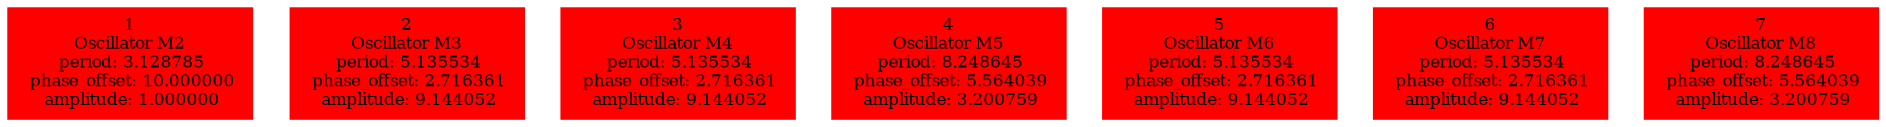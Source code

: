  digraph g{ forcelabels=true;
1 [label=<1<BR />Oscillator M2<BR /> period: 3.128785<BR /> phase_offset: 10.000000<BR /> amplitude: 1.000000>, shape=box,color=red,style=filled,fontsize=8];2 [label=<2<BR />Oscillator M3<BR /> period: 5.135534<BR /> phase_offset: 2.716361<BR /> amplitude: 9.144052>, shape=box,color=red,style=filled,fontsize=8];3 [label=<3<BR />Oscillator M4<BR /> period: 5.135534<BR /> phase_offset: 2.716361<BR /> amplitude: 9.144052>, shape=box,color=red,style=filled,fontsize=8];4 [label=<4<BR />Oscillator M5<BR /> period: 8.248645<BR /> phase_offset: 5.564039<BR /> amplitude: 3.200759>, shape=box,color=red,style=filled,fontsize=8];5 [label=<5<BR />Oscillator M6<BR /> period: 5.135534<BR /> phase_offset: 2.716361<BR /> amplitude: 9.144052>, shape=box,color=red,style=filled,fontsize=8];6 [label=<6<BR />Oscillator M7<BR /> period: 5.135534<BR /> phase_offset: 2.716361<BR /> amplitude: 9.144052>, shape=box,color=red,style=filled,fontsize=8];7 [label=<7<BR />Oscillator M8<BR /> period: 8.248645<BR /> phase_offset: 5.564039<BR /> amplitude: 3.200759>, shape=box,color=red,style=filled,fontsize=8]; }
